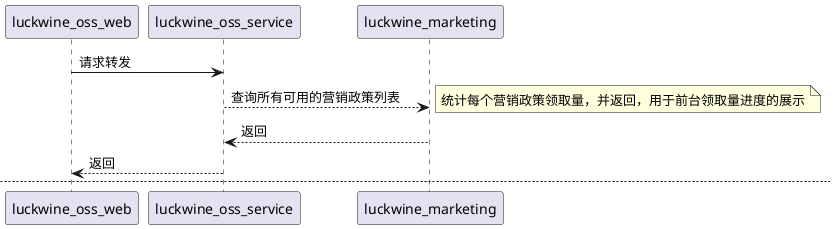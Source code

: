 @startuml
luckwine_oss_web -> luckwine_oss_service: 请求转发
luckwine_oss_service --> luckwine_marketing: 查询所有可用的营销政策列表
note right:统计每个营销政策领取量，并返回，用于前台领取量进度的展示

luckwine_oss_service <-- luckwine_marketing: 返回
luckwine_oss_web <-- luckwine_oss_service: 返回

newpage

luckwine_oss_web -> luckwine_oss_service: 请求转发
luckwine_oss_service --> luckwine_marketing: 随机激活一个优惠券给当前用户

luckwine_oss_service <-- luckwine_marketing: 返回
luckwine_oss_web <-- luckwine_oss_service: 返回
@enduml
